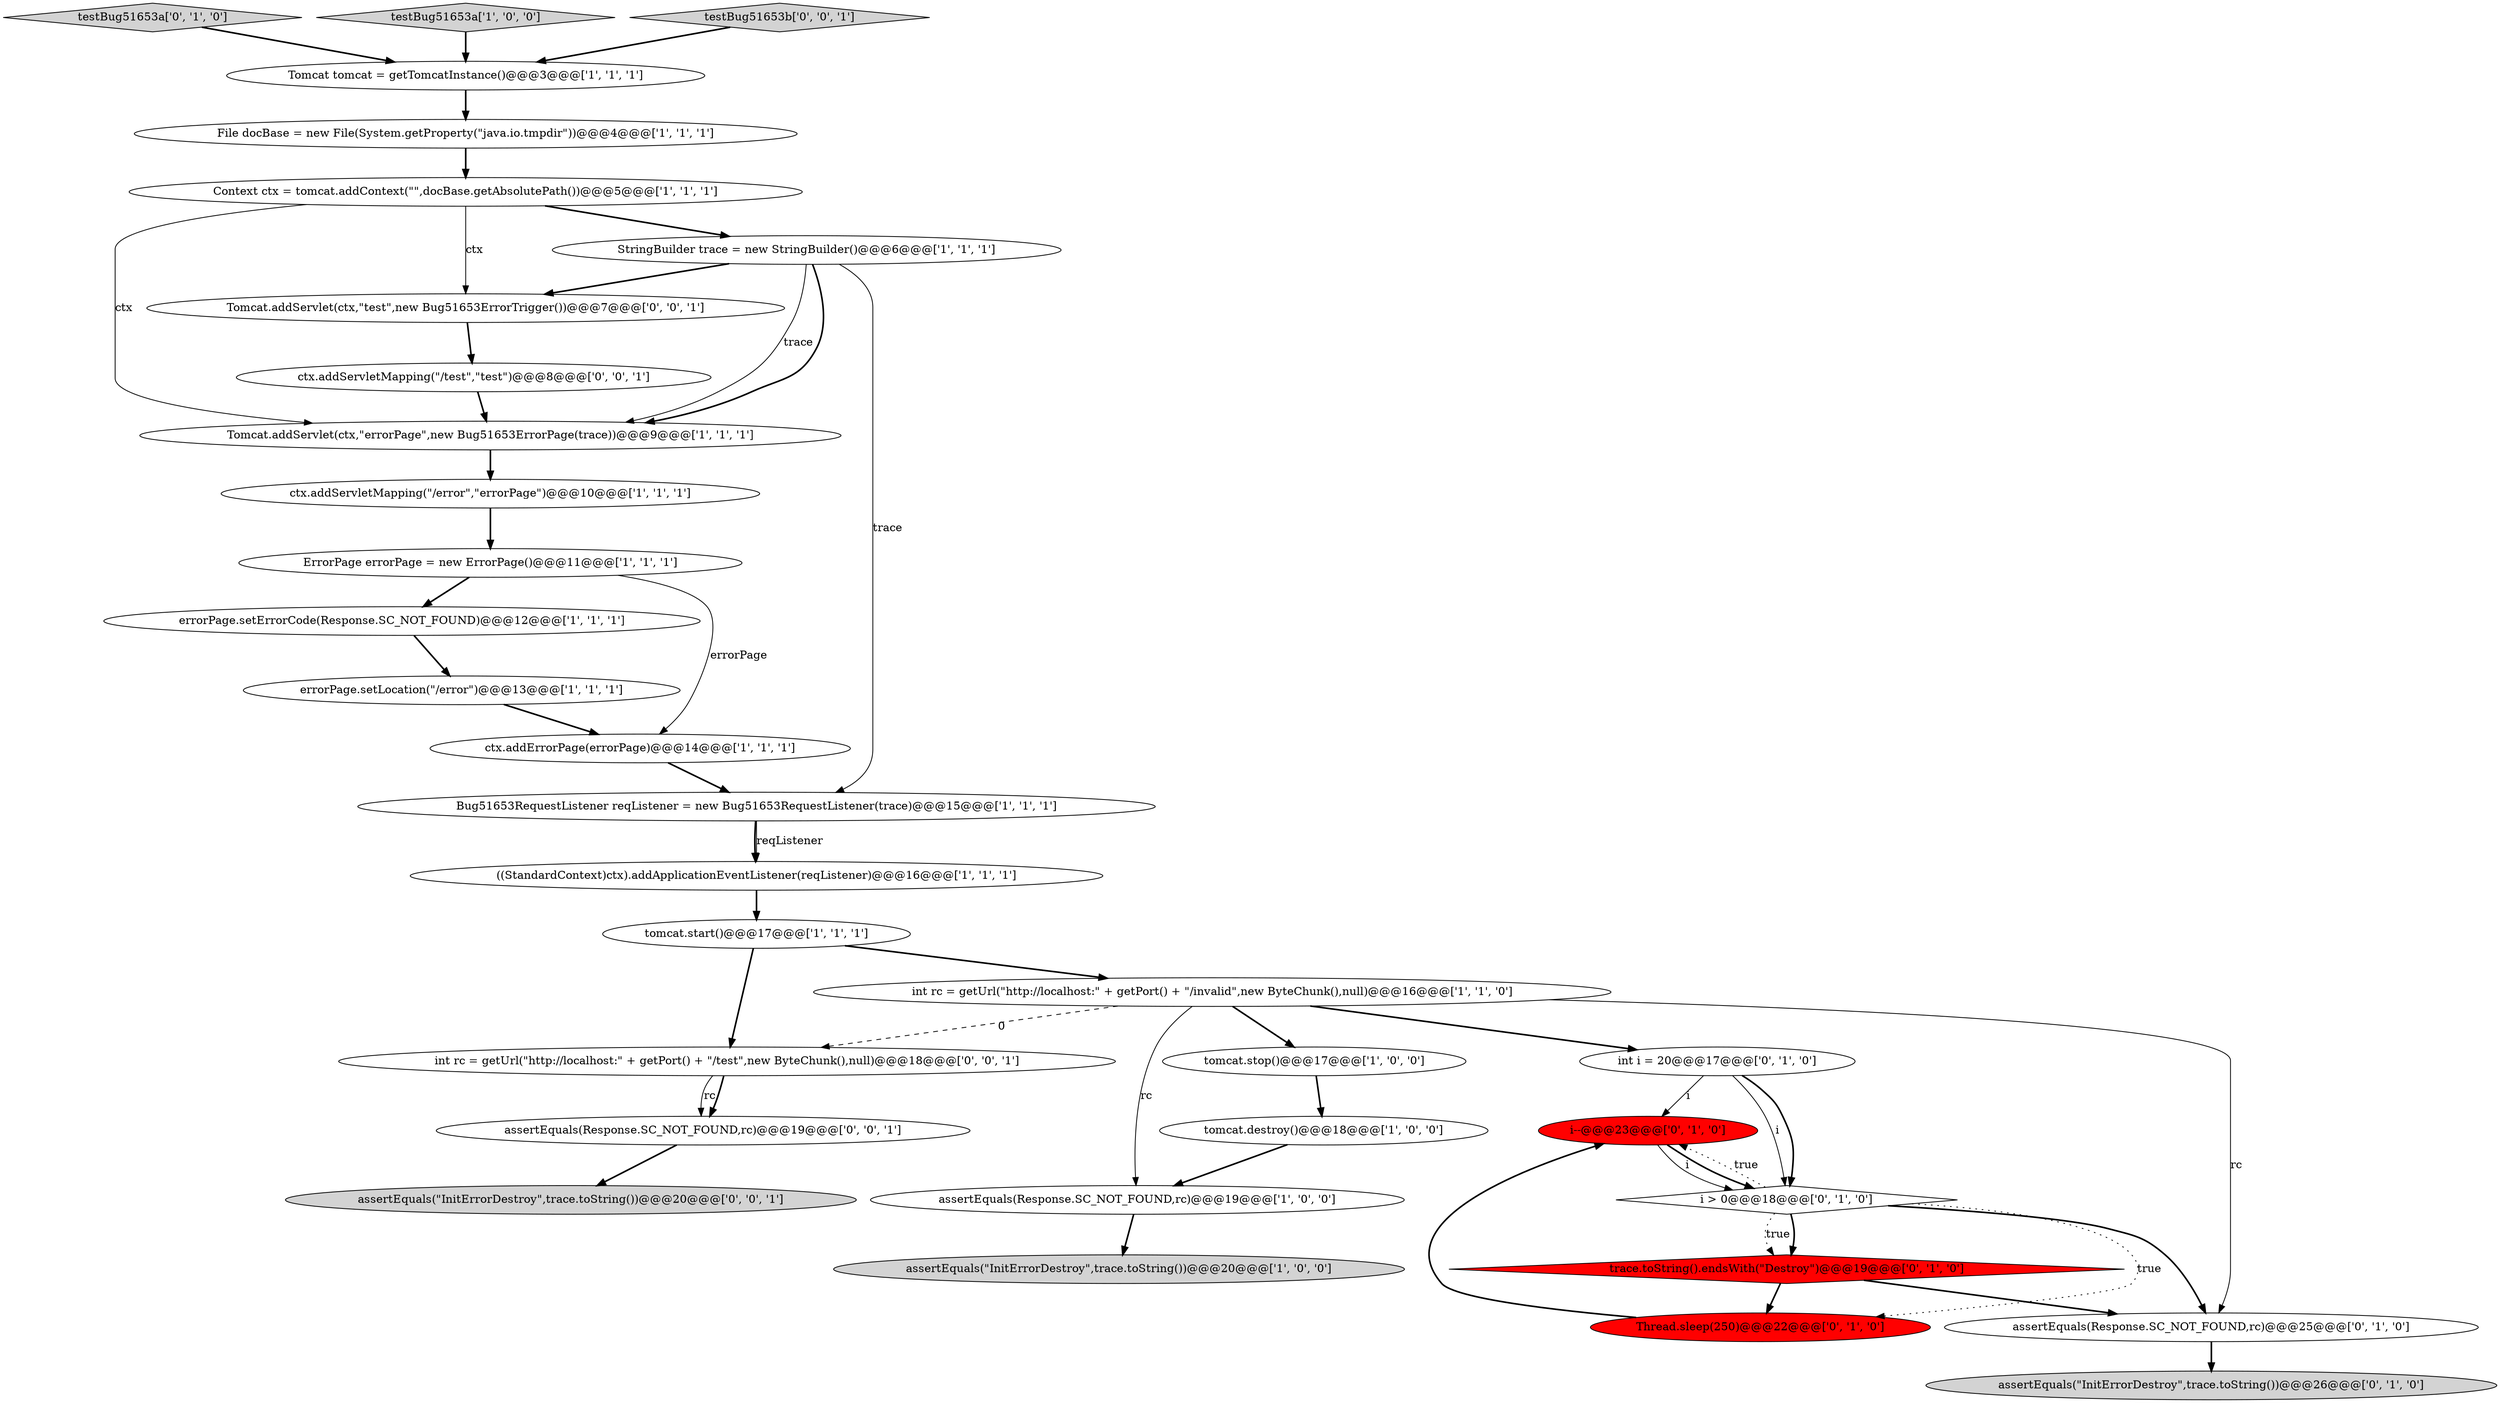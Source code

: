 digraph {
5 [style = filled, label = "errorPage.setLocation(\"/error\")@@@13@@@['1', '1', '1']", fillcolor = white, shape = ellipse image = "AAA0AAABBB1BBB"];
21 [style = filled, label = "assertEquals(\"InitErrorDestroy\",trace.toString())@@@26@@@['0', '1', '0']", fillcolor = lightgray, shape = ellipse image = "AAA0AAABBB2BBB"];
1 [style = filled, label = "Bug51653RequestListener reqListener = new Bug51653RequestListener(trace)@@@15@@@['1', '1', '1']", fillcolor = white, shape = ellipse image = "AAA0AAABBB1BBB"];
22 [style = filled, label = "trace.toString().endsWith(\"Destroy\")@@@19@@@['0', '1', '0']", fillcolor = red, shape = diamond image = "AAA1AAABBB2BBB"];
15 [style = filled, label = "int rc = getUrl(\"http://localhost:\" + getPort() + \"/invalid\",new ByteChunk(),null)@@@16@@@['1', '1', '0']", fillcolor = white, shape = ellipse image = "AAA0AAABBB1BBB"];
0 [style = filled, label = "ctx.addServletMapping(\"/error\",\"errorPage\")@@@10@@@['1', '1', '1']", fillcolor = white, shape = ellipse image = "AAA0AAABBB1BBB"];
29 [style = filled, label = "assertEquals(Response.SC_NOT_FOUND,rc)@@@19@@@['0', '0', '1']", fillcolor = white, shape = ellipse image = "AAA0AAABBB3BBB"];
19 [style = filled, label = "Thread.sleep(250)@@@22@@@['0', '1', '0']", fillcolor = red, shape = ellipse image = "AAA1AAABBB2BBB"];
6 [style = filled, label = "tomcat.destroy()@@@18@@@['1', '0', '0']", fillcolor = white, shape = ellipse image = "AAA0AAABBB1BBB"];
32 [style = filled, label = "Tomcat.addServlet(ctx,\"test\",new Bug51653ErrorTrigger())@@@7@@@['0', '0', '1']", fillcolor = white, shape = ellipse image = "AAA0AAABBB3BBB"];
14 [style = filled, label = "Context ctx = tomcat.addContext(\"\",docBase.getAbsolutePath())@@@5@@@['1', '1', '1']", fillcolor = white, shape = ellipse image = "AAA0AAABBB1BBB"];
17 [style = filled, label = "((StandardContext)ctx).addApplicationEventListener(reqListener)@@@16@@@['1', '1', '1']", fillcolor = white, shape = ellipse image = "AAA0AAABBB1BBB"];
25 [style = filled, label = "testBug51653a['0', '1', '0']", fillcolor = lightgray, shape = diamond image = "AAA0AAABBB2BBB"];
4 [style = filled, label = "File docBase = new File(System.getProperty(\"java.io.tmpdir\"))@@@4@@@['1', '1', '1']", fillcolor = white, shape = ellipse image = "AAA0AAABBB1BBB"];
12 [style = filled, label = "ctx.addErrorPage(errorPage)@@@14@@@['1', '1', '1']", fillcolor = white, shape = ellipse image = "AAA0AAABBB1BBB"];
27 [style = filled, label = "int rc = getUrl(\"http://localhost:\" + getPort() + \"/test\",new ByteChunk(),null)@@@18@@@['0', '0', '1']", fillcolor = white, shape = ellipse image = "AAA0AAABBB3BBB"];
2 [style = filled, label = "assertEquals(\"InitErrorDestroy\",trace.toString())@@@20@@@['1', '0', '0']", fillcolor = lightgray, shape = ellipse image = "AAA0AAABBB1BBB"];
8 [style = filled, label = "errorPage.setErrorCode(Response.SC_NOT_FOUND)@@@12@@@['1', '1', '1']", fillcolor = white, shape = ellipse image = "AAA0AAABBB1BBB"];
3 [style = filled, label = "assertEquals(Response.SC_NOT_FOUND,rc)@@@19@@@['1', '0', '0']", fillcolor = white, shape = ellipse image = "AAA0AAABBB1BBB"];
7 [style = filled, label = "StringBuilder trace = new StringBuilder()@@@6@@@['1', '1', '1']", fillcolor = white, shape = ellipse image = "AAA0AAABBB1BBB"];
28 [style = filled, label = "assertEquals(\"InitErrorDestroy\",trace.toString())@@@20@@@['0', '0', '1']", fillcolor = lightgray, shape = ellipse image = "AAA0AAABBB3BBB"];
26 [style = filled, label = "int i = 20@@@17@@@['0', '1', '0']", fillcolor = white, shape = ellipse image = "AAA0AAABBB2BBB"];
11 [style = filled, label = "ErrorPage errorPage = new ErrorPage()@@@11@@@['1', '1', '1']", fillcolor = white, shape = ellipse image = "AAA0AAABBB1BBB"];
13 [style = filled, label = "tomcat.stop()@@@17@@@['1', '0', '0']", fillcolor = white, shape = ellipse image = "AAA0AAABBB1BBB"];
23 [style = filled, label = "assertEquals(Response.SC_NOT_FOUND,rc)@@@25@@@['0', '1', '0']", fillcolor = white, shape = ellipse image = "AAA0AAABBB2BBB"];
10 [style = filled, label = "Tomcat tomcat = getTomcatInstance()@@@3@@@['1', '1', '1']", fillcolor = white, shape = ellipse image = "AAA0AAABBB1BBB"];
31 [style = filled, label = "ctx.addServletMapping(\"/test\",\"test\")@@@8@@@['0', '0', '1']", fillcolor = white, shape = ellipse image = "AAA0AAABBB3BBB"];
20 [style = filled, label = "i--@@@23@@@['0', '1', '0']", fillcolor = red, shape = ellipse image = "AAA1AAABBB2BBB"];
9 [style = filled, label = "tomcat.start()@@@17@@@['1', '1', '1']", fillcolor = white, shape = ellipse image = "AAA0AAABBB1BBB"];
18 [style = filled, label = "testBug51653a['1', '0', '0']", fillcolor = lightgray, shape = diamond image = "AAA0AAABBB1BBB"];
30 [style = filled, label = "testBug51653b['0', '0', '1']", fillcolor = lightgray, shape = diamond image = "AAA0AAABBB3BBB"];
24 [style = filled, label = "i > 0@@@18@@@['0', '1', '0']", fillcolor = white, shape = diamond image = "AAA0AAABBB2BBB"];
16 [style = filled, label = "Tomcat.addServlet(ctx,\"errorPage\",new Bug51653ErrorPage(trace))@@@9@@@['1', '1', '1']", fillcolor = white, shape = ellipse image = "AAA0AAABBB1BBB"];
6->3 [style = bold, label=""];
7->32 [style = bold, label=""];
16->0 [style = bold, label=""];
4->14 [style = bold, label=""];
15->13 [style = bold, label=""];
26->24 [style = solid, label="i"];
22->19 [style = bold, label=""];
31->16 [style = bold, label=""];
19->20 [style = bold, label=""];
17->9 [style = bold, label=""];
26->20 [style = solid, label="i"];
0->11 [style = bold, label=""];
26->24 [style = bold, label=""];
12->1 [style = bold, label=""];
24->22 [style = bold, label=""];
22->23 [style = bold, label=""];
1->17 [style = bold, label=""];
15->26 [style = bold, label=""];
14->7 [style = bold, label=""];
11->12 [style = solid, label="errorPage"];
9->27 [style = bold, label=""];
29->28 [style = bold, label=""];
14->32 [style = solid, label="ctx"];
27->29 [style = solid, label="rc"];
8->5 [style = bold, label=""];
3->2 [style = bold, label=""];
5->12 [style = bold, label=""];
18->10 [style = bold, label=""];
23->21 [style = bold, label=""];
14->16 [style = solid, label="ctx"];
9->15 [style = bold, label=""];
7->16 [style = solid, label="trace"];
15->23 [style = solid, label="rc"];
24->22 [style = dotted, label="true"];
24->20 [style = dotted, label="true"];
7->16 [style = bold, label=""];
30->10 [style = bold, label=""];
10->4 [style = bold, label=""];
11->8 [style = bold, label=""];
24->19 [style = dotted, label="true"];
25->10 [style = bold, label=""];
15->27 [style = dashed, label="0"];
13->6 [style = bold, label=""];
27->29 [style = bold, label=""];
20->24 [style = solid, label="i"];
20->24 [style = bold, label=""];
32->31 [style = bold, label=""];
15->3 [style = solid, label="rc"];
7->1 [style = solid, label="trace"];
1->17 [style = solid, label="reqListener"];
24->23 [style = bold, label=""];
}
